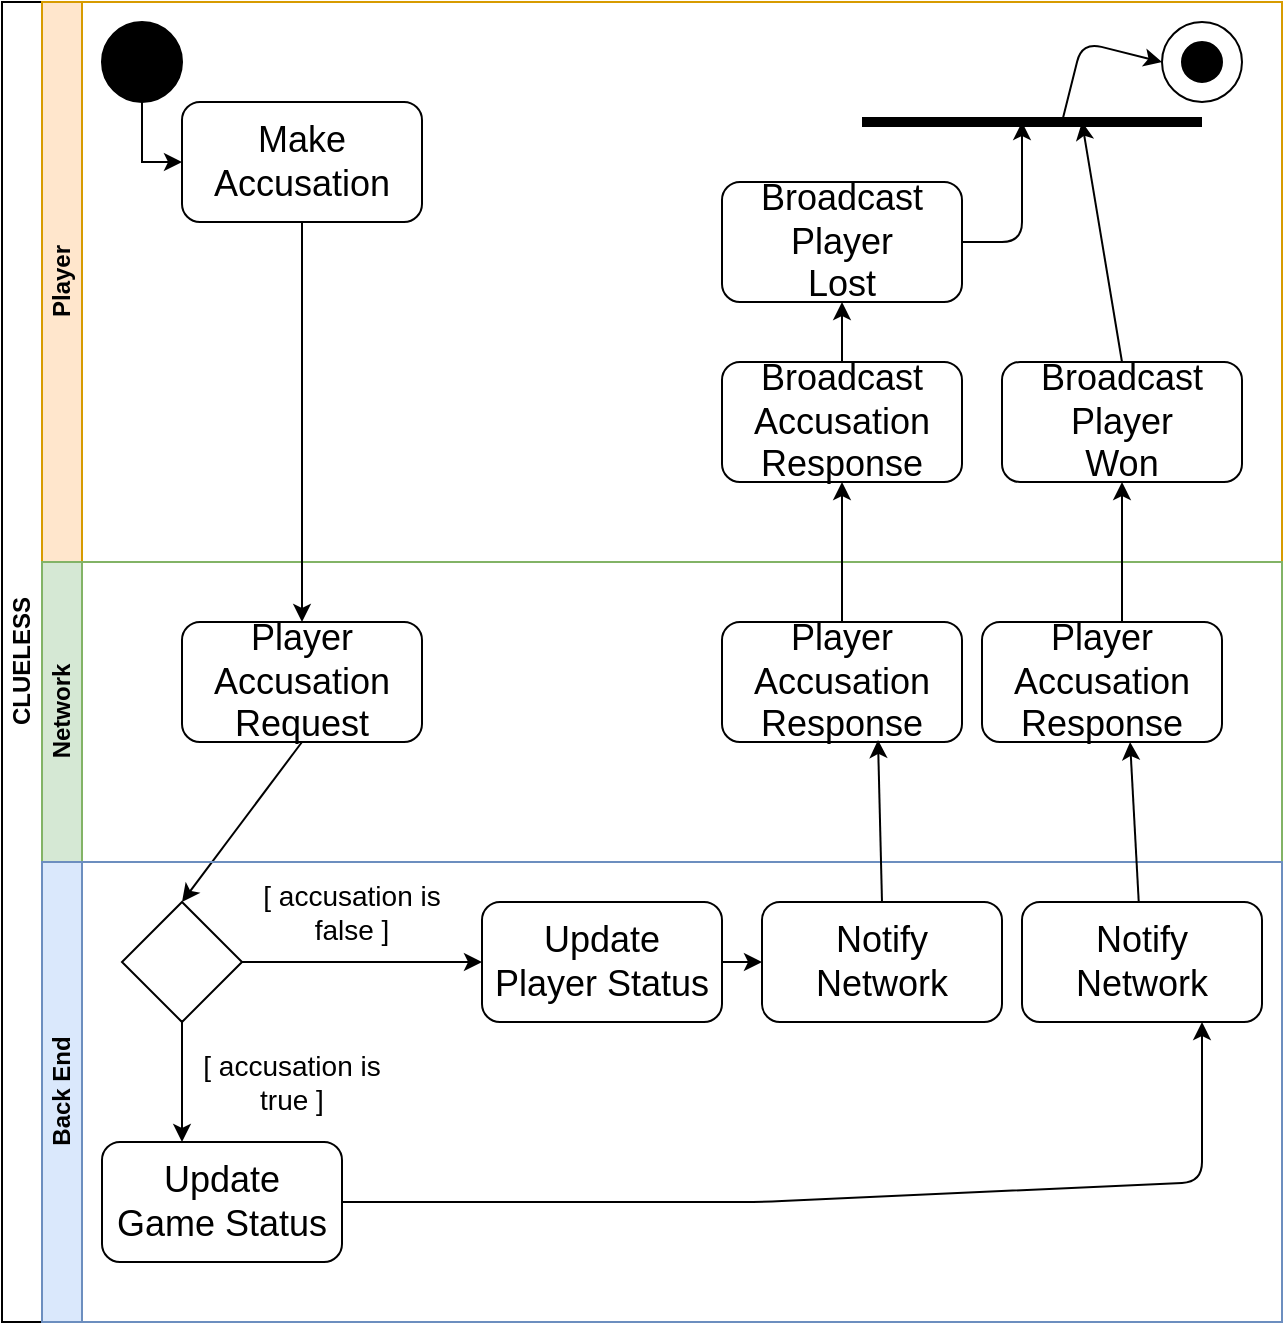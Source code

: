 <mxfile version="14.4.7" type="github">
  <diagram id="prtHgNgQTEPvFCAcTncT" name="Page-1">
    <mxGraphModel dx="1422" dy="794" grid="1" gridSize="10" guides="1" tooltips="1" connect="1" arrows="1" fold="1" page="1" pageScale="1" pageWidth="827" pageHeight="1169" math="0" shadow="0">
      <root>
        <mxCell id="0" />
        <mxCell id="1" parent="0" />
        <mxCell id="dNxyNK7c78bLwvsdeMH5-19" value="CLUELESS" style="swimlane;html=1;childLayout=stackLayout;resizeParent=1;resizeParentMax=0;horizontal=0;startSize=20;horizontalStack=0;" parent="1" vertex="1">
          <mxGeometry x="120" y="120" width="640" height="660" as="geometry" />
        </mxCell>
        <mxCell id="dNxyNK7c78bLwvsdeMH5-20" value="Player" style="swimlane;html=1;startSize=20;horizontal=0;fillColor=#ffe6cc;strokeColor=#d79b00;" parent="dNxyNK7c78bLwvsdeMH5-19" vertex="1">
          <mxGeometry x="20" width="620" height="280" as="geometry" />
        </mxCell>
        <mxCell id="dNxyNK7c78bLwvsdeMH5-25" value="" style="edgeStyle=orthogonalEdgeStyle;rounded=0;orthogonalLoop=1;jettySize=auto;html=1;entryX=0;entryY=0.5;entryDx=0;entryDy=0;" parent="dNxyNK7c78bLwvsdeMH5-20" source="dNxyNK7c78bLwvsdeMH5-23" target="ou66c5lwap091Xx_9iZ3-1" edge="1">
          <mxGeometry relative="1" as="geometry">
            <mxPoint x="120" y="60" as="targetPoint" />
          </mxGeometry>
        </mxCell>
        <mxCell id="dNxyNK7c78bLwvsdeMH5-23" value="" style="ellipse;whiteSpace=wrap;html=1;fillColor=#000000;" parent="dNxyNK7c78bLwvsdeMH5-20" vertex="1">
          <mxGeometry x="30" y="10" width="40" height="40" as="geometry" />
        </mxCell>
        <mxCell id="ou66c5lwap091Xx_9iZ3-1" value="&lt;span style=&quot;font-size: 18px&quot;&gt;Make&lt;/span&gt;&lt;br style=&quot;font-size: 18px&quot;&gt;&lt;span style=&quot;font-size: 18px&quot;&gt;Accusation&lt;/span&gt;" style="rounded=1;whiteSpace=wrap;html=1;fillColor=#FFFFFF;" vertex="1" parent="dNxyNK7c78bLwvsdeMH5-20">
          <mxGeometry x="70" y="50" width="120" height="60" as="geometry" />
        </mxCell>
        <mxCell id="ou66c5lwap091Xx_9iZ3-26" value="&lt;span style=&quot;font-size: 18px&quot;&gt;Broadcast&lt;br&gt;&lt;/span&gt;&lt;font style=&quot;font-size: 18px&quot;&gt;Accusation Response&lt;/font&gt;" style="rounded=1;whiteSpace=wrap;html=1;fillColor=#FFFFFF;" vertex="1" parent="dNxyNK7c78bLwvsdeMH5-20">
          <mxGeometry x="340" y="180" width="120" height="60" as="geometry" />
        </mxCell>
        <mxCell id="ou66c5lwap091Xx_9iZ3-27" value="" style="endArrow=classic;html=1;exitX=0.5;exitY=0;exitDx=0;exitDy=0;" edge="1" parent="dNxyNK7c78bLwvsdeMH5-20" source="ou66c5lwap091Xx_9iZ3-39">
          <mxGeometry width="50" height="50" relative="1" as="geometry">
            <mxPoint x="510" y="70" as="sourcePoint" />
            <mxPoint x="520" y="60" as="targetPoint" />
          </mxGeometry>
        </mxCell>
        <mxCell id="ou66c5lwap091Xx_9iZ3-38" value="&lt;span style=&quot;font-size: 18px&quot;&gt;Broadcast&lt;br&gt;&lt;/span&gt;&lt;font style=&quot;font-size: 18px&quot;&gt;Player&lt;br&gt;Lost&lt;br&gt;&lt;/font&gt;" style="rounded=1;whiteSpace=wrap;html=1;fillColor=#FFFFFF;" vertex="1" parent="dNxyNK7c78bLwvsdeMH5-20">
          <mxGeometry x="340" y="90" width="120" height="60" as="geometry" />
        </mxCell>
        <mxCell id="ou66c5lwap091Xx_9iZ3-37" value="" style="endArrow=classic;html=1;exitX=0.5;exitY=0;exitDx=0;exitDy=0;entryX=0.5;entryY=1;entryDx=0;entryDy=0;" edge="1" parent="dNxyNK7c78bLwvsdeMH5-20" source="ou66c5lwap091Xx_9iZ3-26" target="ou66c5lwap091Xx_9iZ3-38">
          <mxGeometry width="50" height="50" relative="1" as="geometry">
            <mxPoint x="140" y="380" as="sourcePoint" />
            <mxPoint x="260" y="140" as="targetPoint" />
          </mxGeometry>
        </mxCell>
        <mxCell id="ou66c5lwap091Xx_9iZ3-39" value="&lt;span style=&quot;font-size: 18px&quot;&gt;Broadcast&lt;br&gt;&lt;/span&gt;&lt;font style=&quot;font-size: 18px&quot;&gt;Player&lt;br&gt;Won&lt;br&gt;&lt;/font&gt;" style="rounded=1;whiteSpace=wrap;html=1;fillColor=#FFFFFF;" vertex="1" parent="dNxyNK7c78bLwvsdeMH5-20">
          <mxGeometry x="480" y="180" width="120" height="60" as="geometry" />
        </mxCell>
        <mxCell id="ou66c5lwap091Xx_9iZ3-43" value="" style="ellipse;whiteSpace=wrap;html=1;" vertex="1" parent="dNxyNK7c78bLwvsdeMH5-20">
          <mxGeometry x="560" y="10" width="40" height="40" as="geometry" />
        </mxCell>
        <mxCell id="ou66c5lwap091Xx_9iZ3-44" value="" style="ellipse;whiteSpace=wrap;html=1;aspect=fixed;fillColor=#000000;" vertex="1" parent="dNxyNK7c78bLwvsdeMH5-20">
          <mxGeometry x="570" y="20" width="20" height="20" as="geometry" />
        </mxCell>
        <mxCell id="ou66c5lwap091Xx_9iZ3-40" value="" style="endArrow=classic;html=1;exitX=1;exitY=0.5;exitDx=0;exitDy=0;" edge="1" parent="dNxyNK7c78bLwvsdeMH5-20" source="ou66c5lwap091Xx_9iZ3-38">
          <mxGeometry width="50" height="50" relative="1" as="geometry">
            <mxPoint x="270" y="190" as="sourcePoint" />
            <mxPoint x="490" y="60" as="targetPoint" />
            <Array as="points">
              <mxPoint x="490" y="120" />
            </Array>
          </mxGeometry>
        </mxCell>
        <mxCell id="dNxyNK7c78bLwvsdeMH5-21" value="Network" style="swimlane;html=1;startSize=20;horizontal=0;fillColor=#d5e8d4;strokeColor=#82b366;" parent="dNxyNK7c78bLwvsdeMH5-19" vertex="1">
          <mxGeometry x="20" y="280" width="620" height="150" as="geometry" />
        </mxCell>
        <mxCell id="ou66c5lwap091Xx_9iZ3-2" value="&lt;span style=&quot;font-size: 18px&quot;&gt;Player&lt;br&gt;&lt;/span&gt;&lt;font style=&quot;font-size: 18px&quot;&gt;Accusation&lt;br&gt;Request&lt;br&gt;&lt;/font&gt;" style="rounded=1;whiteSpace=wrap;html=1;fillColor=#FFFFFF;" vertex="1" parent="dNxyNK7c78bLwvsdeMH5-21">
          <mxGeometry x="70" y="30" width="120" height="60" as="geometry" />
        </mxCell>
        <mxCell id="ou66c5lwap091Xx_9iZ3-21" value="&lt;span style=&quot;font-size: 18px&quot;&gt;Player&lt;br&gt;&lt;/span&gt;&lt;font style=&quot;font-size: 18px&quot;&gt;Accusation&lt;br&gt;Response&lt;br&gt;&lt;/font&gt;" style="rounded=1;whiteSpace=wrap;html=1;fillColor=#FFFFFF;" vertex="1" parent="dNxyNK7c78bLwvsdeMH5-21">
          <mxGeometry x="340" y="30" width="120" height="60" as="geometry" />
        </mxCell>
        <mxCell id="ou66c5lwap091Xx_9iZ3-47" value="&lt;span style=&quot;font-size: 18px&quot;&gt;Player&lt;br&gt;&lt;/span&gt;&lt;font style=&quot;font-size: 18px&quot;&gt;Accusation&lt;br&gt;Response&lt;br&gt;&lt;/font&gt;" style="rounded=1;whiteSpace=wrap;html=1;fillColor=#FFFFFF;" vertex="1" parent="dNxyNK7c78bLwvsdeMH5-21">
          <mxGeometry x="470" y="30" width="120" height="60" as="geometry" />
        </mxCell>
        <mxCell id="ou66c5lwap091Xx_9iZ3-3" value="" style="endArrow=classic;html=1;exitX=0.5;exitY=1;exitDx=0;exitDy=0;entryX=0;entryY=0.5;entryDx=0;entryDy=0;" edge="1" parent="dNxyNK7c78bLwvsdeMH5-19" source="ou66c5lwap091Xx_9iZ3-2" target="dNxyNK7c78bLwvsdeMH5-28">
          <mxGeometry width="50" height="50" relative="1" as="geometry">
            <mxPoint x="270" y="300" as="sourcePoint" />
            <mxPoint x="320" y="250" as="targetPoint" />
          </mxGeometry>
        </mxCell>
        <mxCell id="ou66c5lwap091Xx_9iZ3-4" value="" style="endArrow=classic;html=1;exitX=0.5;exitY=1;exitDx=0;exitDy=0;" edge="1" parent="dNxyNK7c78bLwvsdeMH5-19" source="ou66c5lwap091Xx_9iZ3-1" target="ou66c5lwap091Xx_9iZ3-2">
          <mxGeometry width="50" height="50" relative="1" as="geometry">
            <mxPoint x="270" y="300" as="sourcePoint" />
            <mxPoint x="320" y="250" as="targetPoint" />
          </mxGeometry>
        </mxCell>
        <mxCell id="dNxyNK7c78bLwvsdeMH5-22" value="Back End" style="swimlane;html=1;startSize=20;horizontal=0;fillColor=#dae8fc;strokeColor=#6c8ebf;" parent="dNxyNK7c78bLwvsdeMH5-19" vertex="1">
          <mxGeometry x="20" y="430" width="620" height="230" as="geometry" />
        </mxCell>
        <mxCell id="dNxyNK7c78bLwvsdeMH5-28" value="" style="rhombus;whiteSpace=wrap;html=1;fontFamily=Helvetica;fontSize=12;fontColor=#000000;align=center;direction=south;" parent="dNxyNK7c78bLwvsdeMH5-22" vertex="1">
          <mxGeometry x="40" y="20" width="60" height="60" as="geometry" />
        </mxCell>
        <mxCell id="ou66c5lwap091Xx_9iZ3-6" value="&lt;font style=&quot;font-size: 14px&quot;&gt;[ accusation is&lt;br&gt;true ]&lt;br&gt;&lt;/font&gt;" style="text;html=1;strokeColor=none;fillColor=none;align=center;verticalAlign=middle;whiteSpace=wrap;rounded=0;" vertex="1" parent="dNxyNK7c78bLwvsdeMH5-22">
          <mxGeometry x="70" y="100" width="110" height="20" as="geometry" />
        </mxCell>
        <mxCell id="ou66c5lwap091Xx_9iZ3-8" value="&lt;span style=&quot;font-size: 14px&quot;&gt;[ accusation is false ]&lt;br&gt;&lt;/span&gt;" style="text;html=1;strokeColor=none;fillColor=none;align=center;verticalAlign=middle;whiteSpace=wrap;rounded=0;" vertex="1" parent="dNxyNK7c78bLwvsdeMH5-22">
          <mxGeometry x="100" width="110" height="50" as="geometry" />
        </mxCell>
        <mxCell id="ou66c5lwap091Xx_9iZ3-5" value="" style="endArrow=classic;html=1;exitX=0;exitY=1;exitDx=0;exitDy=0;" edge="1" parent="dNxyNK7c78bLwvsdeMH5-22" source="ou66c5lwap091Xx_9iZ3-8">
          <mxGeometry width="50" height="50" relative="1" as="geometry">
            <mxPoint x="250" y="-80" as="sourcePoint" />
            <mxPoint x="220" y="50" as="targetPoint" />
          </mxGeometry>
        </mxCell>
        <mxCell id="ou66c5lwap091Xx_9iZ3-7" value="" style="endArrow=classic;html=1;exitX=1;exitY=0.5;exitDx=0;exitDy=0;" edge="1" parent="dNxyNK7c78bLwvsdeMH5-22" source="dNxyNK7c78bLwvsdeMH5-28">
          <mxGeometry width="50" height="50" relative="1" as="geometry">
            <mxPoint x="156" y="54" as="sourcePoint" />
            <mxPoint x="70" y="140" as="targetPoint" />
          </mxGeometry>
        </mxCell>
        <mxCell id="ou66c5lwap091Xx_9iZ3-12" value="&lt;span style=&quot;font-size: 18px&quot;&gt;Notify&lt;br&gt;&lt;/span&gt;&lt;font style=&quot;font-size: 18px&quot;&gt;Network&lt;/font&gt;" style="rounded=1;whiteSpace=wrap;html=1;fillColor=#FFFFFF;" vertex="1" parent="dNxyNK7c78bLwvsdeMH5-22">
          <mxGeometry x="360" y="20" width="120" height="60" as="geometry" />
        </mxCell>
        <mxCell id="ou66c5lwap091Xx_9iZ3-14" value="&lt;span style=&quot;font-size: 18px&quot;&gt;Update&lt;br&gt;&lt;/span&gt;&lt;font style=&quot;font-size: 18px&quot;&gt;Game Status&lt;/font&gt;" style="rounded=1;whiteSpace=wrap;html=1;fillColor=#FFFFFF;" vertex="1" parent="dNxyNK7c78bLwvsdeMH5-22">
          <mxGeometry x="30" y="140" width="120" height="60" as="geometry" />
        </mxCell>
        <mxCell id="ou66c5lwap091Xx_9iZ3-22" value="&lt;span style=&quot;font-size: 18px&quot;&gt;Update&lt;br&gt;&lt;/span&gt;&lt;font style=&quot;font-size: 18px&quot;&gt;Player Status&lt;/font&gt;" style="rounded=1;whiteSpace=wrap;html=1;fillColor=#FFFFFF;" vertex="1" parent="dNxyNK7c78bLwvsdeMH5-22">
          <mxGeometry x="220" y="20" width="120" height="60" as="geometry" />
        </mxCell>
        <mxCell id="ou66c5lwap091Xx_9iZ3-11" value="" style="endArrow=classic;html=1;entryX=0;entryY=0.5;entryDx=0;entryDy=0;exitX=1;exitY=0.5;exitDx=0;exitDy=0;" edge="1" parent="dNxyNK7c78bLwvsdeMH5-22" source="ou66c5lwap091Xx_9iZ3-22" target="ou66c5lwap091Xx_9iZ3-12">
          <mxGeometry width="50" height="50" relative="1" as="geometry">
            <mxPoint x="400" y="110" as="sourcePoint" />
            <mxPoint x="320" y="40" as="targetPoint" />
            <Array as="points" />
          </mxGeometry>
        </mxCell>
        <mxCell id="ou66c5lwap091Xx_9iZ3-42" value="&lt;span style=&quot;font-size: 18px&quot;&gt;Notify&lt;br&gt;&lt;/span&gt;&lt;font style=&quot;font-size: 18px&quot;&gt;Network&lt;/font&gt;" style="rounded=1;whiteSpace=wrap;html=1;fillColor=#FFFFFF;" vertex="1" parent="dNxyNK7c78bLwvsdeMH5-22">
          <mxGeometry x="490" y="20" width="120" height="60" as="geometry" />
        </mxCell>
        <mxCell id="ou66c5lwap091Xx_9iZ3-15" value="" style="endArrow=classic;html=1;exitX=1;exitY=0.5;exitDx=0;exitDy=0;entryX=0.75;entryY=1;entryDx=0;entryDy=0;" edge="1" parent="dNxyNK7c78bLwvsdeMH5-22" source="ou66c5lwap091Xx_9iZ3-14" target="ou66c5lwap091Xx_9iZ3-42">
          <mxGeometry width="50" height="50" relative="1" as="geometry">
            <mxPoint x="80" y="-10" as="sourcePoint" />
            <mxPoint x="580" y="90" as="targetPoint" />
            <Array as="points">
              <mxPoint x="360" y="170" />
              <mxPoint x="580" y="160" />
            </Array>
          </mxGeometry>
        </mxCell>
        <mxCell id="ou66c5lwap091Xx_9iZ3-20" value="" style="endArrow=classic;html=1;exitX=0.5;exitY=0;exitDx=0;exitDy=0;entryX=0.65;entryY=0.983;entryDx=0;entryDy=0;entryPerimeter=0;" edge="1" parent="dNxyNK7c78bLwvsdeMH5-19" source="ou66c5lwap091Xx_9iZ3-12" target="ou66c5lwap091Xx_9iZ3-21">
          <mxGeometry width="50" height="50" relative="1" as="geometry">
            <mxPoint x="300" y="480" as="sourcePoint" />
            <mxPoint x="380" y="270" as="targetPoint" />
            <Array as="points" />
          </mxGeometry>
        </mxCell>
        <mxCell id="ou66c5lwap091Xx_9iZ3-25" value="" style="endArrow=classic;html=1;exitX=0.5;exitY=0;exitDx=0;exitDy=0;entryX=0.5;entryY=1;entryDx=0;entryDy=0;" edge="1" parent="dNxyNK7c78bLwvsdeMH5-19" source="ou66c5lwap091Xx_9iZ3-21" target="ou66c5lwap091Xx_9iZ3-26">
          <mxGeometry width="50" height="50" relative="1" as="geometry">
            <mxPoint x="160" y="280" as="sourcePoint" />
            <mxPoint x="320" y="270" as="targetPoint" />
          </mxGeometry>
        </mxCell>
        <mxCell id="ou66c5lwap091Xx_9iZ3-48" value="" style="endArrow=classic;html=1;entryX=0.617;entryY=1;entryDx=0;entryDy=0;entryPerimeter=0;" edge="1" parent="dNxyNK7c78bLwvsdeMH5-19" source="ou66c5lwap091Xx_9iZ3-42" target="ou66c5lwap091Xx_9iZ3-47">
          <mxGeometry width="50" height="50" relative="1" as="geometry">
            <mxPoint x="450" y="460" as="sourcePoint" />
            <mxPoint x="370" y="380" as="targetPoint" />
            <Array as="points" />
          </mxGeometry>
        </mxCell>
        <mxCell id="ou66c5lwap091Xx_9iZ3-46" value="" style="endArrow=classic;html=1;entryX=0.5;entryY=1;entryDx=0;entryDy=0;" edge="1" parent="1" target="ou66c5lwap091Xx_9iZ3-39">
          <mxGeometry width="50" height="50" relative="1" as="geometry">
            <mxPoint x="680" y="430" as="sourcePoint" />
            <mxPoint x="490" y="500" as="targetPoint" />
            <Array as="points" />
          </mxGeometry>
        </mxCell>
        <mxCell id="ou66c5lwap091Xx_9iZ3-49" value="" style="endArrow=none;html=1;strokeWidth=5;" edge="1" parent="1">
          <mxGeometry width="50" height="50" relative="1" as="geometry">
            <mxPoint x="550" y="180" as="sourcePoint" />
            <mxPoint x="720" y="180" as="targetPoint" />
          </mxGeometry>
        </mxCell>
        <mxCell id="ou66c5lwap091Xx_9iZ3-50" value="" style="endArrow=classic;html=1;fontStyle=1;entryX=0;entryY=0.5;entryDx=0;entryDy=0;" edge="1" parent="1" target="ou66c5lwap091Xx_9iZ3-43">
          <mxGeometry width="50" height="50" relative="1" as="geometry">
            <mxPoint x="650" y="180" as="sourcePoint" />
            <mxPoint x="630" y="190" as="targetPoint" />
            <Array as="points">
              <mxPoint x="660" y="140" />
            </Array>
          </mxGeometry>
        </mxCell>
      </root>
    </mxGraphModel>
  </diagram>
</mxfile>
